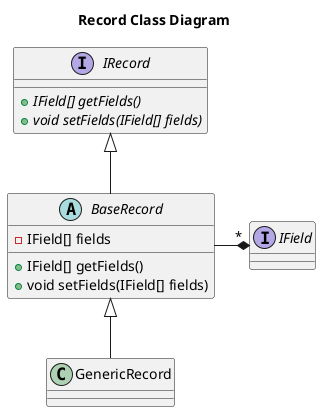 @startuml
title "Record Class Diagram"
interface IRecord {
    +{abstract}IField[] getFields()
    +{abstract} void setFields(IField[] fields)
}

abstract BaseRecord {
    +IField[] getFields()
    +void setFields(IField[] fields)
    -IField[] fields

}
class GenericRecord {

}
interface IField {}
IRecord <|-- BaseRecord
BaseRecord -* "*" IField
BaseRecord <|-- GenericRecord
@enduml